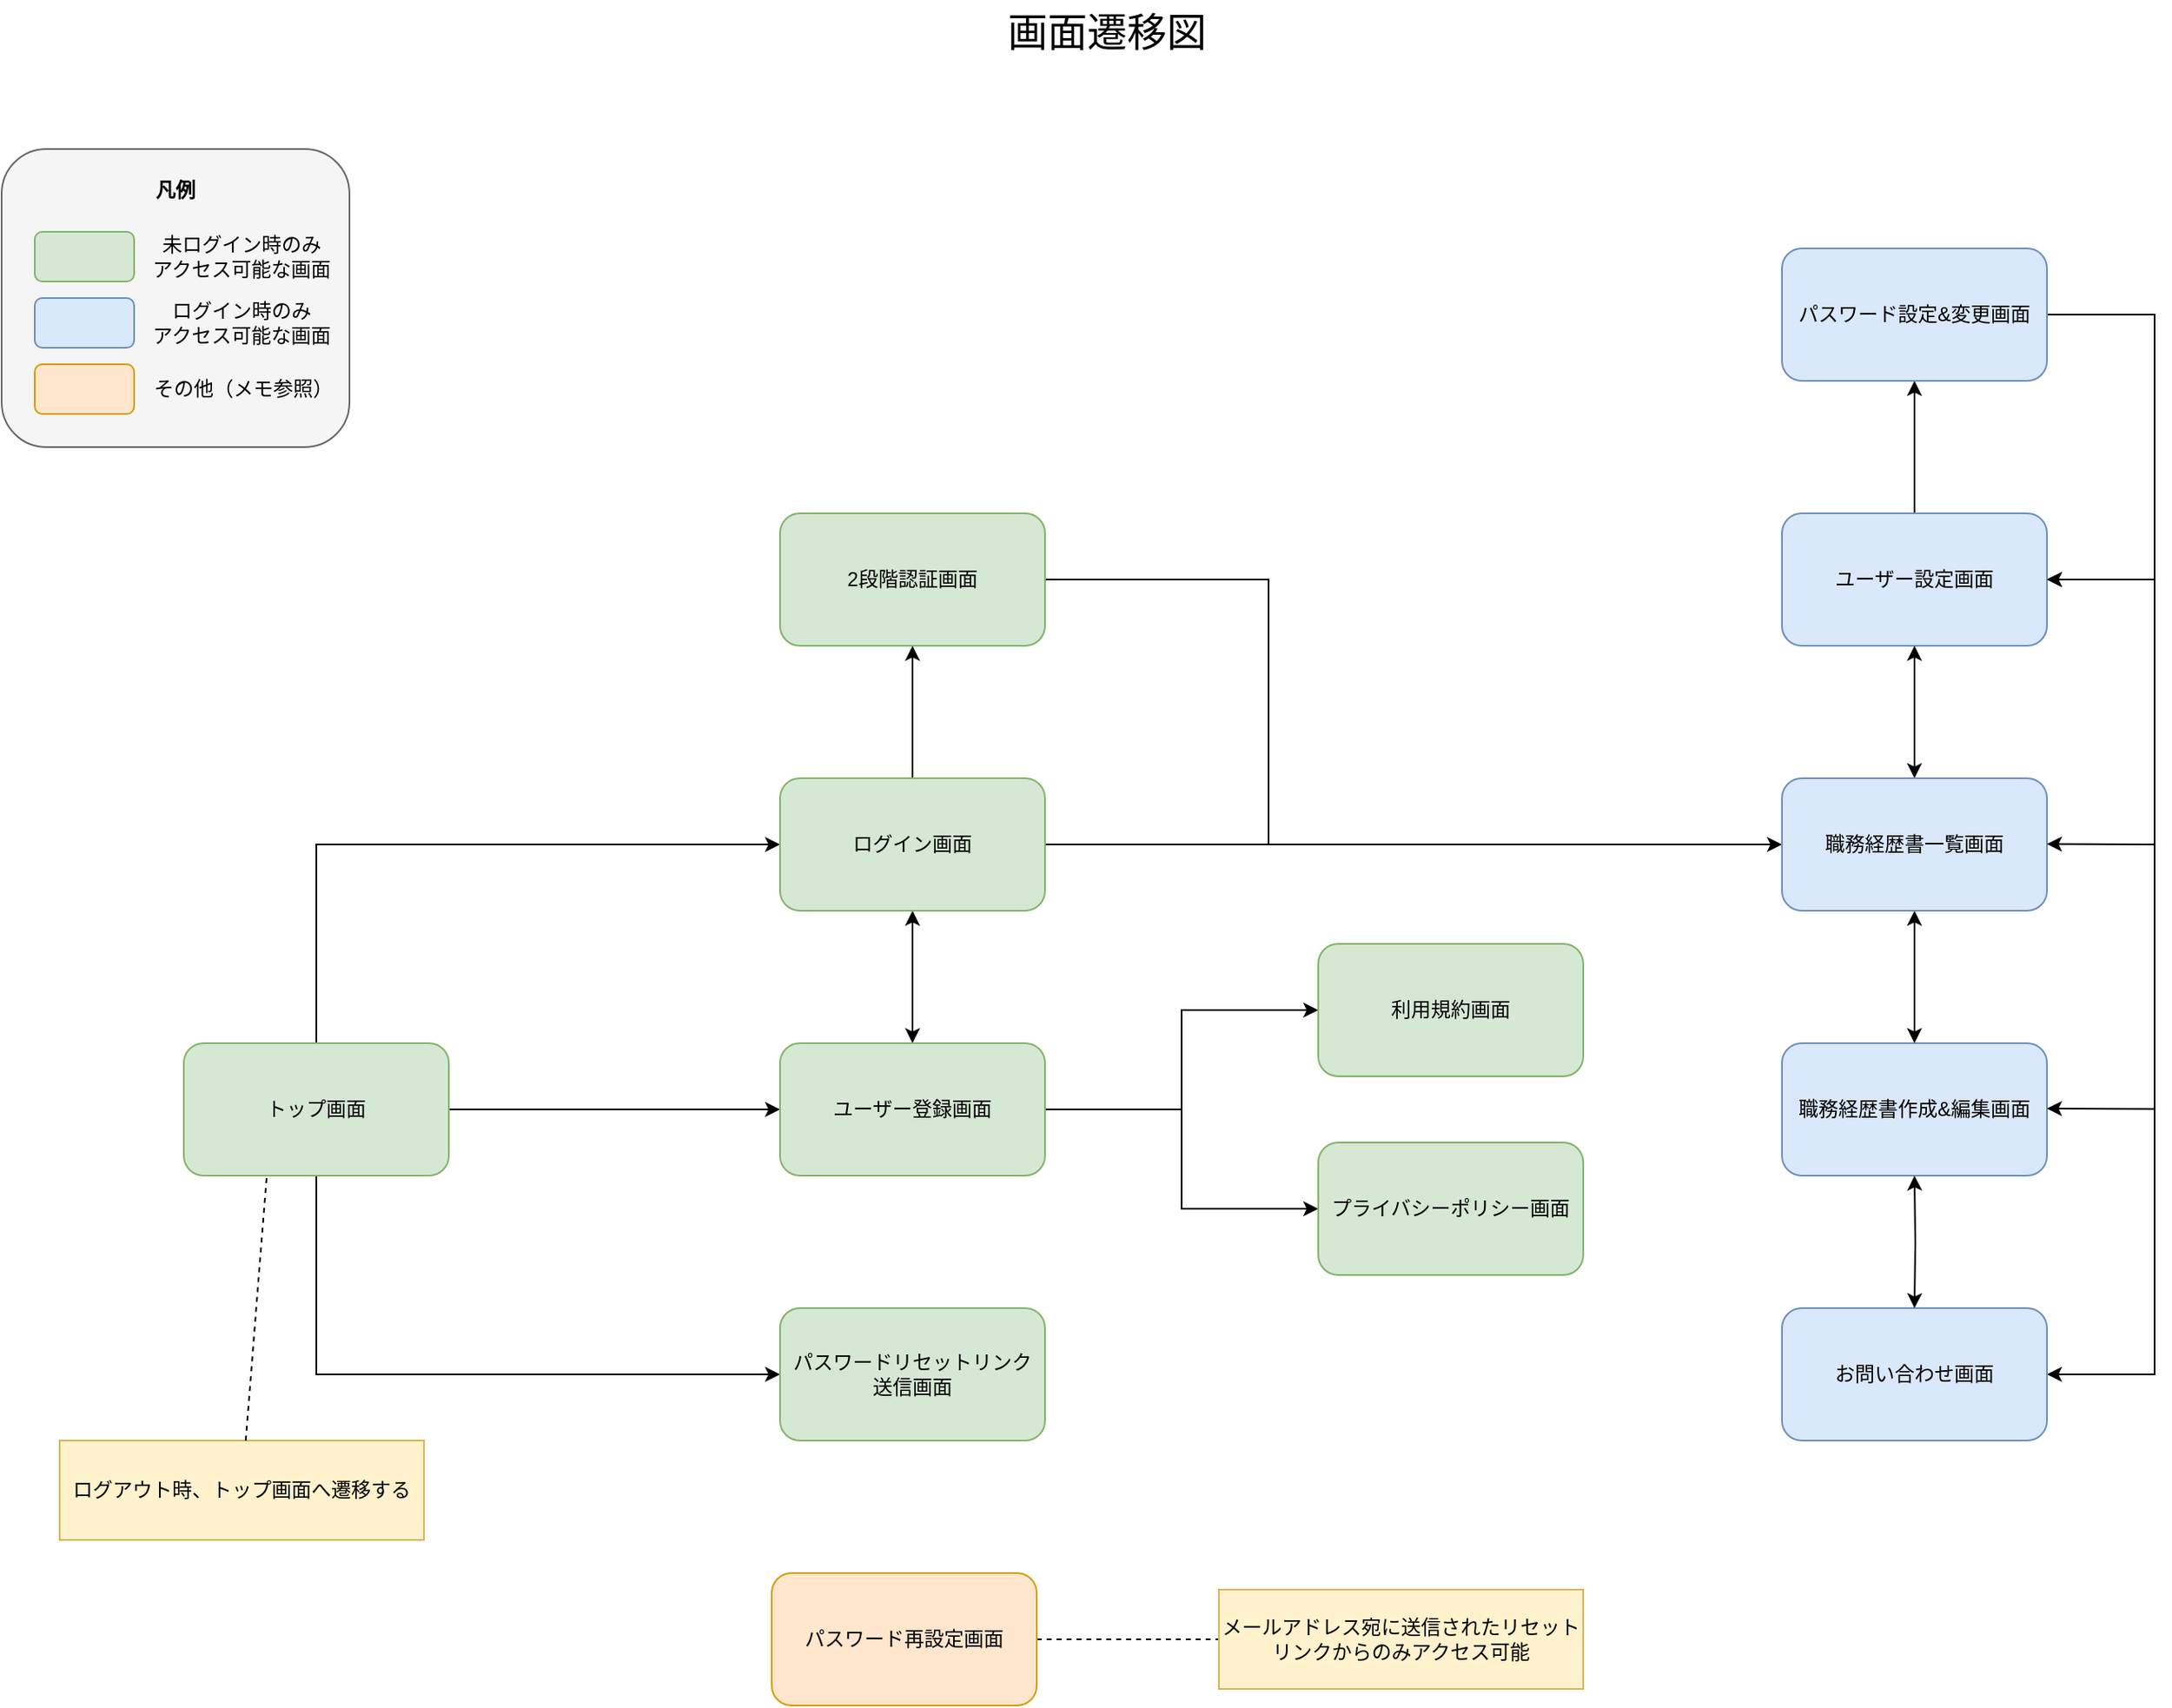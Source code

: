 <mxfile version="26.0.4">
  <diagram name="ページ1" id="rfs9khGuTfBiLejN7T5O">
    <mxGraphModel dx="1434" dy="854" grid="1" gridSize="10" guides="1" tooltips="1" connect="1" arrows="1" fold="1" page="1" pageScale="1" pageWidth="1654" pageHeight="1169" math="0" shadow="0">
      <root>
        <mxCell id="0" />
        <mxCell id="1" parent="0" />
        <mxCell id="pVMww3hBHBPk4zqrIiLN-51" value="" style="group" parent="1" vertex="1" connectable="0">
          <mxGeometry x="160" y="120" width="210" height="180" as="geometry" />
        </mxCell>
        <mxCell id="pVMww3hBHBPk4zqrIiLN-52" value="" style="rounded=1;whiteSpace=wrap;html=1;fillColor=#f5f5f5;fontColor=#333333;strokeColor=#666666;" parent="pVMww3hBHBPk4zqrIiLN-51" vertex="1">
          <mxGeometry width="210" height="180" as="geometry" />
        </mxCell>
        <mxCell id="pVMww3hBHBPk4zqrIiLN-53" value="" style="rounded=1;whiteSpace=wrap;html=1;fillColor=#d5e8d4;strokeColor=#82b366;" parent="pVMww3hBHBPk4zqrIiLN-51" vertex="1">
          <mxGeometry x="20" y="50" width="60" height="30" as="geometry" />
        </mxCell>
        <mxCell id="pVMww3hBHBPk4zqrIiLN-54" value="" style="rounded=1;whiteSpace=wrap;html=1;fillColor=#dae8fc;strokeColor=#6c8ebf;" parent="pVMww3hBHBPk4zqrIiLN-51" vertex="1">
          <mxGeometry x="20" y="90" width="60" height="30" as="geometry" />
        </mxCell>
        <mxCell id="pVMww3hBHBPk4zqrIiLN-55" value="" style="rounded=1;whiteSpace=wrap;html=1;fillColor=#ffe6cc;strokeColor=#d79b00;" parent="pVMww3hBHBPk4zqrIiLN-51" vertex="1">
          <mxGeometry x="20" y="130" width="60" height="30" as="geometry" />
        </mxCell>
        <mxCell id="pVMww3hBHBPk4zqrIiLN-56" value="未ログイン時のみ&lt;br&gt;アクセス可能な画面" style="text;html=1;align=center;verticalAlign=middle;whiteSpace=wrap;rounded=0;" parent="pVMww3hBHBPk4zqrIiLN-51" vertex="1">
          <mxGeometry x="90" y="50" width="110" height="30" as="geometry" />
        </mxCell>
        <mxCell id="pVMww3hBHBPk4zqrIiLN-57" value="ログイン時のみ&lt;br&gt;アクセス可能な画面" style="text;html=1;align=center;verticalAlign=middle;whiteSpace=wrap;rounded=0;" parent="pVMww3hBHBPk4zqrIiLN-51" vertex="1">
          <mxGeometry x="90" y="90" width="110" height="30" as="geometry" />
        </mxCell>
        <mxCell id="pVMww3hBHBPk4zqrIiLN-58" value="その他（メモ参照）" style="text;html=1;align=left;verticalAlign=middle;whiteSpace=wrap;rounded=0;" parent="pVMww3hBHBPk4zqrIiLN-51" vertex="1">
          <mxGeometry x="90" y="130" width="110" height="30" as="geometry" />
        </mxCell>
        <mxCell id="pVMww3hBHBPk4zqrIiLN-59" value="&lt;b&gt;凡例&lt;/b&gt;" style="text;html=1;align=center;verticalAlign=middle;whiteSpace=wrap;rounded=0;" parent="pVMww3hBHBPk4zqrIiLN-51" vertex="1">
          <mxGeometry x="75" y="10" width="60" height="30" as="geometry" />
        </mxCell>
        <mxCell id="pVMww3hBHBPk4zqrIiLN-69" value="&lt;font style=&quot;font-size: 24px;&quot;&gt;画面遷移図&lt;/font&gt;" style="text;html=1;align=center;verticalAlign=middle;resizable=0;points=[];autosize=1;strokeColor=none;fillColor=none;" parent="1" vertex="1">
          <mxGeometry x="757" y="30" width="140" height="40" as="geometry" />
        </mxCell>
        <mxCell id="vZoB_YbSTLGfsAGKsdwC-7" value="" style="group" parent="1" vertex="1" connectable="0">
          <mxGeometry x="195" y="180" width="1265" height="880" as="geometry" />
        </mxCell>
        <mxCell id="pVMww3hBHBPk4zqrIiLN-20" style="edgeStyle=orthogonalEdgeStyle;rounded=0;orthogonalLoop=1;jettySize=auto;html=1;exitX=1;exitY=0.5;exitDx=0;exitDy=0;entryX=0;entryY=0.5;entryDx=0;entryDy=0;" parent="vZoB_YbSTLGfsAGKsdwC-7" source="pVMww3hBHBPk4zqrIiLN-1" target="pVMww3hBHBPk4zqrIiLN-3" edge="1">
          <mxGeometry relative="1" as="geometry" />
        </mxCell>
        <mxCell id="pVMww3hBHBPk4zqrIiLN-21" style="edgeStyle=orthogonalEdgeStyle;rounded=0;orthogonalLoop=1;jettySize=auto;html=1;exitX=0.5;exitY=0;exitDx=0;exitDy=0;entryX=0;entryY=0.5;entryDx=0;entryDy=0;" parent="vZoB_YbSTLGfsAGKsdwC-7" source="pVMww3hBHBPk4zqrIiLN-1" target="pVMww3hBHBPk4zqrIiLN-2" edge="1">
          <mxGeometry relative="1" as="geometry" />
        </mxCell>
        <mxCell id="pVMww3hBHBPk4zqrIiLN-22" style="edgeStyle=orthogonalEdgeStyle;rounded=0;orthogonalLoop=1;jettySize=auto;html=1;exitX=0.5;exitY=1;exitDx=0;exitDy=0;entryX=0;entryY=0.5;entryDx=0;entryDy=0;" parent="vZoB_YbSTLGfsAGKsdwC-7" source="pVMww3hBHBPk4zqrIiLN-1" target="pVMww3hBHBPk4zqrIiLN-4" edge="1">
          <mxGeometry relative="1" as="geometry" />
        </mxCell>
        <mxCell id="pVMww3hBHBPk4zqrIiLN-1" value="トップ画面" style="rounded=1;whiteSpace=wrap;html=1;aspect=fixed;fillColor=#d5e8d4;strokeColor=#82b366;" parent="vZoB_YbSTLGfsAGKsdwC-7" vertex="1">
          <mxGeometry x="75" y="480" width="160" height="80" as="geometry" />
        </mxCell>
        <mxCell id="pVMww3hBHBPk4zqrIiLN-24" style="edgeStyle=orthogonalEdgeStyle;rounded=0;orthogonalLoop=1;jettySize=auto;html=1;exitX=0.5;exitY=0;exitDx=0;exitDy=0;entryX=0.5;entryY=1;entryDx=0;entryDy=0;" parent="vZoB_YbSTLGfsAGKsdwC-7" source="pVMww3hBHBPk4zqrIiLN-2" target="pVMww3hBHBPk4zqrIiLN-9" edge="1">
          <mxGeometry relative="1" as="geometry" />
        </mxCell>
        <mxCell id="pVMww3hBHBPk4zqrIiLN-27" style="edgeStyle=orthogonalEdgeStyle;rounded=0;orthogonalLoop=1;jettySize=auto;html=1;exitX=1;exitY=0.5;exitDx=0;exitDy=0;entryX=0;entryY=0.5;entryDx=0;entryDy=0;" parent="vZoB_YbSTLGfsAGKsdwC-7" source="pVMww3hBHBPk4zqrIiLN-2" target="pVMww3hBHBPk4zqrIiLN-8" edge="1">
          <mxGeometry relative="1" as="geometry" />
        </mxCell>
        <mxCell id="pVMww3hBHBPk4zqrIiLN-65" style="edgeStyle=orthogonalEdgeStyle;rounded=0;orthogonalLoop=1;jettySize=auto;html=1;exitX=0.5;exitY=1;exitDx=0;exitDy=0;entryX=0.5;entryY=0;entryDx=0;entryDy=0;startArrow=classic;startFill=1;" parent="vZoB_YbSTLGfsAGKsdwC-7" source="pVMww3hBHBPk4zqrIiLN-2" target="pVMww3hBHBPk4zqrIiLN-3" edge="1">
          <mxGeometry relative="1" as="geometry" />
        </mxCell>
        <mxCell id="pVMww3hBHBPk4zqrIiLN-2" value="ログイン画面" style="rounded=1;whiteSpace=wrap;html=1;aspect=fixed;fillColor=#d5e8d4;strokeColor=#82b366;" parent="vZoB_YbSTLGfsAGKsdwC-7" vertex="1">
          <mxGeometry x="435" y="320" width="160" height="80" as="geometry" />
        </mxCell>
        <mxCell id="vZoB_YbSTLGfsAGKsdwC-3" style="edgeStyle=orthogonalEdgeStyle;rounded=0;orthogonalLoop=1;jettySize=auto;html=1;exitX=1;exitY=0.5;exitDx=0;exitDy=0;entryX=0;entryY=0.5;entryDx=0;entryDy=0;" parent="vZoB_YbSTLGfsAGKsdwC-7" source="pVMww3hBHBPk4zqrIiLN-3" target="vZoB_YbSTLGfsAGKsdwC-1" edge="1">
          <mxGeometry relative="1" as="geometry" />
        </mxCell>
        <mxCell id="vZoB_YbSTLGfsAGKsdwC-4" style="edgeStyle=orthogonalEdgeStyle;rounded=0;orthogonalLoop=1;jettySize=auto;html=1;exitX=1;exitY=0.5;exitDx=0;exitDy=0;entryX=0;entryY=0.5;entryDx=0;entryDy=0;" parent="vZoB_YbSTLGfsAGKsdwC-7" source="pVMww3hBHBPk4zqrIiLN-3" target="vZoB_YbSTLGfsAGKsdwC-2" edge="1">
          <mxGeometry relative="1" as="geometry" />
        </mxCell>
        <mxCell id="pVMww3hBHBPk4zqrIiLN-3" value="ユーザー登録画面" style="rounded=1;whiteSpace=wrap;html=1;aspect=fixed;fillColor=#d5e8d4;strokeColor=#82b366;" parent="vZoB_YbSTLGfsAGKsdwC-7" vertex="1">
          <mxGeometry x="435" y="480" width="160" height="80" as="geometry" />
        </mxCell>
        <mxCell id="pVMww3hBHBPk4zqrIiLN-4" value="パスワードリセットリンク&lt;br&gt;送信画面" style="rounded=1;whiteSpace=wrap;html=1;aspect=fixed;fillColor=#d5e8d4;strokeColor=#82b366;" parent="vZoB_YbSTLGfsAGKsdwC-7" vertex="1">
          <mxGeometry x="435" y="640" width="160" height="80" as="geometry" />
        </mxCell>
        <mxCell id="pVMww3hBHBPk4zqrIiLN-5" value="職務経歴書作成&amp;amp;編集画面" style="rounded=1;whiteSpace=wrap;html=1;aspect=fixed;fillColor=#dae8fc;strokeColor=#6c8ebf;" parent="vZoB_YbSTLGfsAGKsdwC-7" vertex="1">
          <mxGeometry x="1040" y="480" width="160" height="80" as="geometry" />
        </mxCell>
        <mxCell id="R6b6iOzcDQ0qno4enDLh-8" style="edgeStyle=orthogonalEdgeStyle;rounded=0;orthogonalLoop=1;jettySize=auto;html=1;exitX=1;exitY=0.5;exitDx=0;exitDy=0;entryX=1;entryY=0.5;entryDx=0;entryDy=0;startArrow=classic;startFill=1;" parent="vZoB_YbSTLGfsAGKsdwC-7" source="pVMww3hBHBPk4zqrIiLN-6" target="R6b6iOzcDQ0qno4enDLh-1" edge="1">
          <mxGeometry relative="1" as="geometry">
            <Array as="points">
              <mxPoint x="1265" y="200" />
              <mxPoint x="1265" y="680" />
            </Array>
          </mxGeometry>
        </mxCell>
        <mxCell id="vZoB_YbSTLGfsAGKsdwC-6" style="edgeStyle=orthogonalEdgeStyle;rounded=0;orthogonalLoop=1;jettySize=auto;html=1;exitX=0.5;exitY=0;exitDx=0;exitDy=0;entryX=0.5;entryY=1;entryDx=0;entryDy=0;" parent="vZoB_YbSTLGfsAGKsdwC-7" source="pVMww3hBHBPk4zqrIiLN-6" target="vZoB_YbSTLGfsAGKsdwC-5" edge="1">
          <mxGeometry relative="1" as="geometry" />
        </mxCell>
        <mxCell id="pVMww3hBHBPk4zqrIiLN-6" value="ユーザー設定画面" style="rounded=1;whiteSpace=wrap;html=1;aspect=fixed;fillColor=#dae8fc;strokeColor=#6c8ebf;" parent="vZoB_YbSTLGfsAGKsdwC-7" vertex="1">
          <mxGeometry x="1040" y="160" width="160" height="80" as="geometry" />
        </mxCell>
        <mxCell id="R6b6iOzcDQ0qno4enDLh-11" style="edgeStyle=orthogonalEdgeStyle;rounded=0;orthogonalLoop=1;jettySize=auto;html=1;entryX=0;entryY=0.5;entryDx=0;entryDy=0;endArrow=none;endFill=0;dashed=1;" parent="vZoB_YbSTLGfsAGKsdwC-7" source="pVMww3hBHBPk4zqrIiLN-7" target="pVMww3hBHBPk4zqrIiLN-61" edge="1">
          <mxGeometry relative="1" as="geometry" />
        </mxCell>
        <mxCell id="pVMww3hBHBPk4zqrIiLN-7" value="パスワード再設定画面" style="rounded=1;whiteSpace=wrap;html=1;aspect=fixed;fillColor=#ffe6cc;strokeColor=#d79b00;" parent="vZoB_YbSTLGfsAGKsdwC-7" vertex="1">
          <mxGeometry x="430" y="800" width="160" height="80" as="geometry" />
        </mxCell>
        <mxCell id="pVMww3hBHBPk4zqrIiLN-30" style="edgeStyle=orthogonalEdgeStyle;rounded=0;orthogonalLoop=1;jettySize=auto;html=1;entryX=0.5;entryY=1;entryDx=0;entryDy=0;startArrow=classic;startFill=1;" parent="vZoB_YbSTLGfsAGKsdwC-7" source="pVMww3hBHBPk4zqrIiLN-8" target="pVMww3hBHBPk4zqrIiLN-6" edge="1">
          <mxGeometry relative="1" as="geometry" />
        </mxCell>
        <mxCell id="pVMww3hBHBPk4zqrIiLN-31" style="edgeStyle=orthogonalEdgeStyle;rounded=0;orthogonalLoop=1;jettySize=auto;html=1;exitX=0.5;exitY=1;exitDx=0;exitDy=0;entryX=0.5;entryY=0;entryDx=0;entryDy=0;startArrow=classic;startFill=1;" parent="vZoB_YbSTLGfsAGKsdwC-7" source="pVMww3hBHBPk4zqrIiLN-8" target="pVMww3hBHBPk4zqrIiLN-5" edge="1">
          <mxGeometry relative="1" as="geometry" />
        </mxCell>
        <mxCell id="pVMww3hBHBPk4zqrIiLN-8" value="職務経歴書一覧画面" style="rounded=1;whiteSpace=wrap;html=1;aspect=fixed;fillColor=#dae8fc;strokeColor=#6c8ebf;" parent="vZoB_YbSTLGfsAGKsdwC-7" vertex="1">
          <mxGeometry x="1040" y="320" width="160" height="80" as="geometry" />
        </mxCell>
        <mxCell id="pVMww3hBHBPk4zqrIiLN-29" style="edgeStyle=orthogonalEdgeStyle;rounded=0;orthogonalLoop=1;jettySize=auto;html=1;exitX=1;exitY=0.5;exitDx=0;exitDy=0;endArrow=none;endFill=0;" parent="vZoB_YbSTLGfsAGKsdwC-7" source="pVMww3hBHBPk4zqrIiLN-9" edge="1">
          <mxGeometry relative="1" as="geometry">
            <mxPoint x="695" y="360" as="targetPoint" />
            <Array as="points">
              <mxPoint x="730" y="200" />
              <mxPoint x="730" y="360" />
            </Array>
          </mxGeometry>
        </mxCell>
        <mxCell id="pVMww3hBHBPk4zqrIiLN-9" value="2段階認証画面" style="rounded=1;whiteSpace=wrap;html=1;aspect=fixed;fillColor=#d5e8d4;strokeColor=#82b366;" parent="vZoB_YbSTLGfsAGKsdwC-7" vertex="1">
          <mxGeometry x="435" y="160" width="160" height="80" as="geometry" />
        </mxCell>
        <mxCell id="pVMww3hBHBPk4zqrIiLN-61" value="メールアドレス宛に送信されたリセットリンクからのみアクセス可能" style="rounded=0;whiteSpace=wrap;html=1;fillColor=#fff2cc;strokeColor=#d6b656;" parent="vZoB_YbSTLGfsAGKsdwC-7" vertex="1">
          <mxGeometry x="700" y="810" width="220" height="60" as="geometry" />
        </mxCell>
        <mxCell id="pVMww3hBHBPk4zqrIiLN-66" value="ログアウト時、トップ画面へ遷移する" style="rounded=0;whiteSpace=wrap;html=1;fillColor=#fff2cc;strokeColor=#d6b656;" parent="vZoB_YbSTLGfsAGKsdwC-7" vertex="1">
          <mxGeometry y="720" width="220" height="60" as="geometry" />
        </mxCell>
        <mxCell id="pVMww3hBHBPk4zqrIiLN-67" style="rounded=0;orthogonalLoop=1;jettySize=auto;html=1;entryX=0.313;entryY=1;entryDx=0;entryDy=0;entryPerimeter=0;startArrow=none;startFill=0;endArrow=none;endFill=0;dashed=1;" parent="vZoB_YbSTLGfsAGKsdwC-7" source="pVMww3hBHBPk4zqrIiLN-66" target="pVMww3hBHBPk4zqrIiLN-1" edge="1">
          <mxGeometry relative="1" as="geometry" />
        </mxCell>
        <mxCell id="R6b6iOzcDQ0qno4enDLh-1" value="お問い合わせ画面" style="rounded=1;whiteSpace=wrap;html=1;aspect=fixed;fillColor=#dae8fc;strokeColor=#6c8ebf;" parent="vZoB_YbSTLGfsAGKsdwC-7" vertex="1">
          <mxGeometry x="1040" y="640" width="160" height="80" as="geometry" />
        </mxCell>
        <mxCell id="R6b6iOzcDQ0qno4enDLh-2" style="edgeStyle=orthogonalEdgeStyle;rounded=0;orthogonalLoop=1;jettySize=auto;html=1;exitX=0.5;exitY=1;exitDx=0;exitDy=0;entryX=0.5;entryY=0;entryDx=0;entryDy=0;startArrow=classic;startFill=1;" parent="vZoB_YbSTLGfsAGKsdwC-7" target="R6b6iOzcDQ0qno4enDLh-1" edge="1">
          <mxGeometry relative="1" as="geometry">
            <mxPoint x="1120" y="560" as="sourcePoint" />
          </mxGeometry>
        </mxCell>
        <mxCell id="R6b6iOzcDQ0qno4enDLh-4" value="" style="endArrow=classic;html=1;rounded=0;fontSize=7;" parent="vZoB_YbSTLGfsAGKsdwC-7" edge="1">
          <mxGeometry width="50" height="50" relative="1" as="geometry">
            <mxPoint x="1265" y="360" as="sourcePoint" />
            <mxPoint x="1200" y="359.71" as="targetPoint" />
          </mxGeometry>
        </mxCell>
        <mxCell id="R6b6iOzcDQ0qno4enDLh-9" value="" style="endArrow=classic;html=1;rounded=0;fontSize=7;" parent="vZoB_YbSTLGfsAGKsdwC-7" edge="1">
          <mxGeometry width="50" height="50" relative="1" as="geometry">
            <mxPoint x="1265" y="519.79" as="sourcePoint" />
            <mxPoint x="1200" y="519.5" as="targetPoint" />
          </mxGeometry>
        </mxCell>
        <mxCell id="vZoB_YbSTLGfsAGKsdwC-1" value="利用規約画面" style="rounded=1;whiteSpace=wrap;html=1;aspect=fixed;fillColor=#d5e8d4;strokeColor=#82b366;" parent="vZoB_YbSTLGfsAGKsdwC-7" vertex="1">
          <mxGeometry x="760" y="420" width="160" height="80" as="geometry" />
        </mxCell>
        <mxCell id="vZoB_YbSTLGfsAGKsdwC-2" value="プライバシーポリシー画面" style="rounded=1;whiteSpace=wrap;html=1;aspect=fixed;fillColor=#d5e8d4;strokeColor=#82b366;" parent="vZoB_YbSTLGfsAGKsdwC-7" vertex="1">
          <mxGeometry x="760" y="540" width="160" height="80" as="geometry" />
        </mxCell>
        <mxCell id="IfNzxjI25t8R7jPfuvNn-1" style="edgeStyle=orthogonalEdgeStyle;rounded=0;orthogonalLoop=1;jettySize=auto;html=1;exitX=1;exitY=0.5;exitDx=0;exitDy=0;entryX=1;entryY=0.5;entryDx=0;entryDy=0;" edge="1" parent="vZoB_YbSTLGfsAGKsdwC-7" source="vZoB_YbSTLGfsAGKsdwC-5" target="pVMww3hBHBPk4zqrIiLN-6">
          <mxGeometry relative="1" as="geometry">
            <Array as="points">
              <mxPoint x="1265" y="40" />
              <mxPoint x="1265" y="200" />
            </Array>
          </mxGeometry>
        </mxCell>
        <mxCell id="vZoB_YbSTLGfsAGKsdwC-5" value="パスワード設定&amp;amp;変更画面" style="rounded=1;whiteSpace=wrap;html=1;aspect=fixed;fillColor=#dae8fc;strokeColor=#6c8ebf;" parent="vZoB_YbSTLGfsAGKsdwC-7" vertex="1">
          <mxGeometry x="1040" width="160" height="80" as="geometry" />
        </mxCell>
      </root>
    </mxGraphModel>
  </diagram>
</mxfile>
